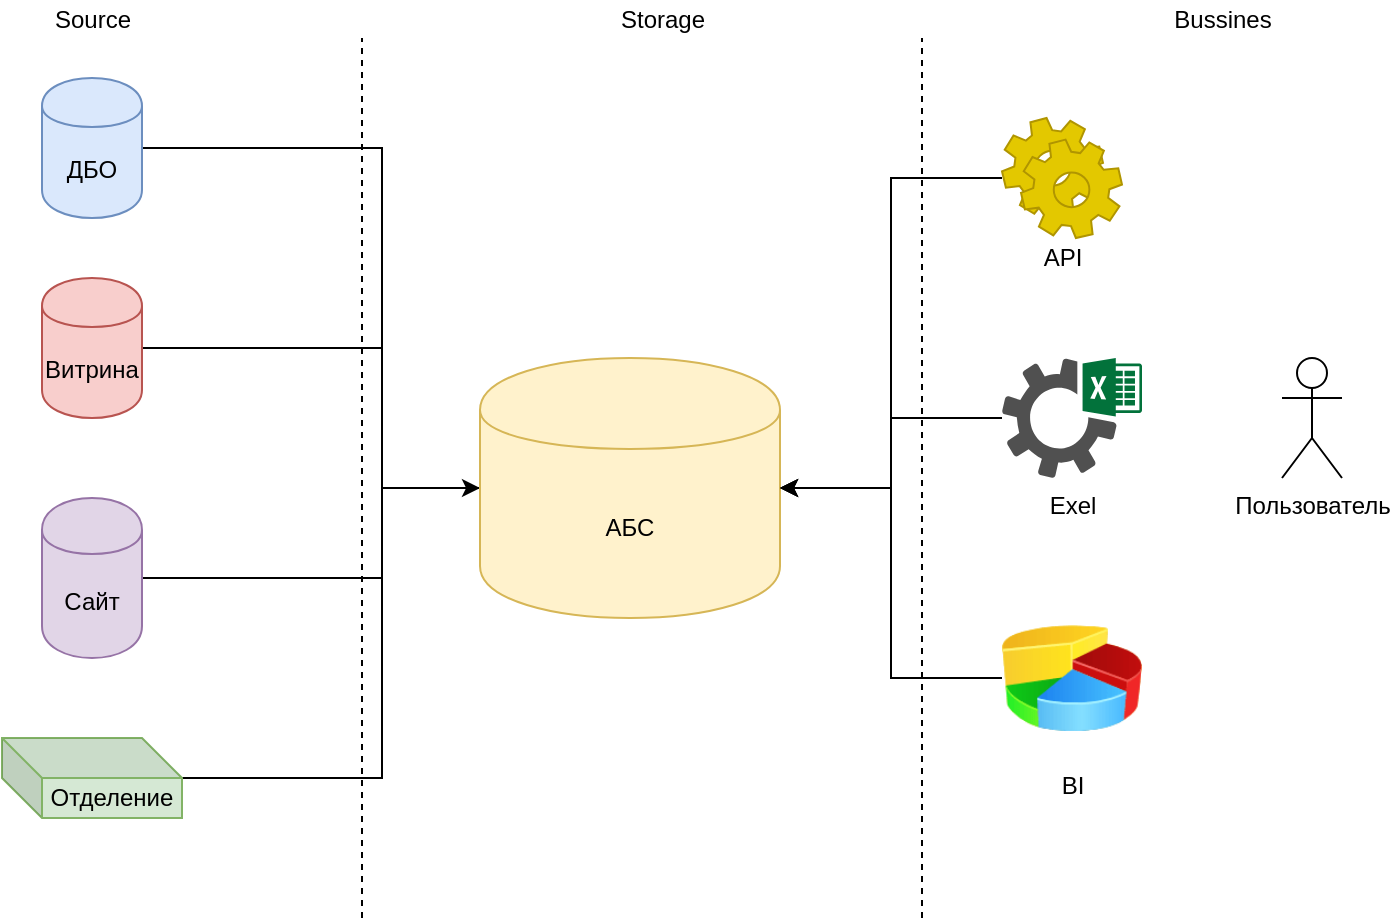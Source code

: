 <mxfile version="13.0.3" type="device"><diagram id="YLdYGY2LppcEFKlZtL5F" name="Page-1"><mxGraphModel dx="786" dy="572" grid="1" gridSize="10" guides="1" tooltips="1" connect="1" arrows="1" fold="1" page="1" pageScale="1" pageWidth="827" pageHeight="1169" math="0" shadow="0"><root><mxCell id="0"/><mxCell id="1" parent="0"/><mxCell id="4oVMl-3zAwQBZWxqjB00-1" value="" style="endArrow=none;dashed=1;html=1;" parent="1" edge="1"><mxGeometry width="50" height="50" relative="1" as="geometry"><mxPoint x="280" y="520" as="sourcePoint"/><mxPoint x="280" y="80" as="targetPoint"/></mxGeometry></mxCell><mxCell id="4oVMl-3zAwQBZWxqjB00-2" value="" style="endArrow=none;dashed=1;html=1;" parent="1" edge="1"><mxGeometry width="50" height="50" relative="1" as="geometry"><mxPoint x="560" y="520" as="sourcePoint"/><mxPoint x="560" y="80" as="targetPoint"/></mxGeometry></mxCell><mxCell id="4oVMl-3zAwQBZWxqjB00-4" value="Storage" style="text;html=1;align=center;verticalAlign=middle;resizable=0;points=[];autosize=1;" parent="1" vertex="1"><mxGeometry x="400" y="61" width="60" height="20" as="geometry"/></mxCell><mxCell id="4oVMl-3zAwQBZWxqjB00-7" value="Bussines" style="text;html=1;align=center;verticalAlign=middle;resizable=0;points=[];autosize=1;" parent="1" vertex="1"><mxGeometry x="680" y="61" width="60" height="20" as="geometry"/></mxCell><mxCell id="4oVMl-3zAwQBZWxqjB00-3" value="Source" style="text;html=1;align=center;verticalAlign=middle;resizable=0;points=[];autosize=1;" parent="1" vertex="1"><mxGeometry x="120" y="61" width="50" height="20" as="geometry"/></mxCell><mxCell id="fSGuhBxoH-2m5e6wU7l3-15" value="" style="edgeStyle=orthogonalEdgeStyle;rounded=0;orthogonalLoop=1;jettySize=auto;html=1;endArrow=none;endFill=0;entryX=0;entryY=0.5;entryDx=0;entryDy=0;" edge="1" parent="1" source="fSGuhBxoH-2m5e6wU7l3-2" target="fSGuhBxoH-2m5e6wU7l3-6"><mxGeometry relative="1" as="geometry"><mxPoint x="250" y="300" as="targetPoint"/><Array as="points"><mxPoint x="290" y="135"/><mxPoint x="290" y="305"/></Array></mxGeometry></mxCell><mxCell id="fSGuhBxoH-2m5e6wU7l3-2" value="ДБО" style="shape=cylinder;whiteSpace=wrap;html=1;boundedLbl=1;backgroundOutline=1;fillColor=#dae8fc;strokeColor=#6c8ebf;" vertex="1" parent="1"><mxGeometry x="120" y="100" width="50" height="70" as="geometry"/></mxCell><mxCell id="fSGuhBxoH-2m5e6wU7l3-17" value="" style="edgeStyle=orthogonalEdgeStyle;rounded=0;orthogonalLoop=1;jettySize=auto;html=1;endArrow=none;endFill=0;entryX=0;entryY=0.5;entryDx=0;entryDy=0;" edge="1" parent="1" source="fSGuhBxoH-2m5e6wU7l3-3" target="fSGuhBxoH-2m5e6wU7l3-6"><mxGeometry relative="1" as="geometry"><mxPoint x="250" y="300" as="targetPoint"/><Array as="points"><mxPoint x="290" y="235"/><mxPoint x="290" y="305"/></Array></mxGeometry></mxCell><mxCell id="fSGuhBxoH-2m5e6wU7l3-3" value="Витрина" style="shape=cylinder;whiteSpace=wrap;html=1;boundedLbl=1;backgroundOutline=1;fillColor=#f8cecc;strokeColor=#b85450;" vertex="1" parent="1"><mxGeometry x="120" y="200" width="50" height="70" as="geometry"/></mxCell><mxCell id="fSGuhBxoH-2m5e6wU7l3-19" value="" style="edgeStyle=orthogonalEdgeStyle;rounded=0;orthogonalLoop=1;jettySize=auto;html=1;endArrow=none;endFill=0;entryX=0;entryY=0.5;entryDx=0;entryDy=0;" edge="1" parent="1" source="fSGuhBxoH-2m5e6wU7l3-4" target="fSGuhBxoH-2m5e6wU7l3-6"><mxGeometry relative="1" as="geometry"><mxPoint x="250" y="300" as="targetPoint"/><Array as="points"><mxPoint x="290" y="350"/><mxPoint x="290" y="305"/></Array></mxGeometry></mxCell><mxCell id="fSGuhBxoH-2m5e6wU7l3-4" value="Сайт" style="shape=cylinder;whiteSpace=wrap;html=1;boundedLbl=1;backgroundOutline=1;fillColor=#e1d5e7;strokeColor=#9673a6;" vertex="1" parent="1"><mxGeometry x="120" y="310" width="50" height="80" as="geometry"/></mxCell><mxCell id="fSGuhBxoH-2m5e6wU7l3-21" value="" style="edgeStyle=orthogonalEdgeStyle;rounded=0;orthogonalLoop=1;jettySize=auto;html=1;endArrow=classic;endFill=1;entryX=0;entryY=0.5;entryDx=0;entryDy=0;" edge="1" parent="1" source="fSGuhBxoH-2m5e6wU7l3-5" target="fSGuhBxoH-2m5e6wU7l3-6"><mxGeometry relative="1" as="geometry"><mxPoint x="250" y="300" as="targetPoint"/><Array as="points"><mxPoint x="290" y="450"/><mxPoint x="290" y="305"/></Array></mxGeometry></mxCell><mxCell id="fSGuhBxoH-2m5e6wU7l3-5" value="Отделение" style="shape=cube;whiteSpace=wrap;html=1;boundedLbl=1;backgroundOutline=1;darkOpacity=0.05;darkOpacity2=0.1;fillColor=#d5e8d4;strokeColor=#82b366;" vertex="1" parent="1"><mxGeometry x="100" y="430" width="90" height="40" as="geometry"/></mxCell><mxCell id="fSGuhBxoH-2m5e6wU7l3-6" value="АБС" style="shape=cylinder;whiteSpace=wrap;html=1;boundedLbl=1;backgroundOutline=1;fillColor=#fff2cc;strokeColor=#d6b656;" vertex="1" parent="1"><mxGeometry x="339" y="240" width="150" height="130" as="geometry"/></mxCell><mxCell id="fSGuhBxoH-2m5e6wU7l3-7" value="Пользователь&lt;br&gt;" style="shape=umlActor;verticalLabelPosition=bottom;labelBackgroundColor=#ffffff;verticalAlign=top;html=1;outlineConnect=0;" vertex="1" parent="1"><mxGeometry x="740" y="240" width="30" height="60" as="geometry"/></mxCell><mxCell id="fSGuhBxoH-2m5e6wU7l3-28" value="" style="edgeStyle=orthogonalEdgeStyle;rounded=0;orthogonalLoop=1;jettySize=auto;html=1;endArrow=classic;endFill=1;entryX=1;entryY=0.5;entryDx=0;entryDy=0;" edge="1" parent="1" source="fSGuhBxoH-2m5e6wU7l3-8" target="fSGuhBxoH-2m5e6wU7l3-6"><mxGeometry relative="1" as="geometry"><mxPoint x="520" y="145" as="targetPoint"/></mxGeometry></mxCell><mxCell id="fSGuhBxoH-2m5e6wU7l3-8" value="" style="shape=mxgraph.bpmn.service_task;html=1;outlineConnect=0;align=center;labelPosition=center;verticalLabelPosition=top;verticalAlign=bottom;fillColor=#e3c800;strokeColor=#B09500;fontColor=#ffffff;" vertex="1" parent="1"><mxGeometry x="600" y="120" width="60" height="60" as="geometry"/></mxCell><mxCell id="fSGuhBxoH-2m5e6wU7l3-11" value="API" style="text;html=1;align=center;verticalAlign=middle;resizable=0;points=[];autosize=1;" vertex="1" parent="1"><mxGeometry x="615.004" y="180.002" width="30" height="20" as="geometry"/></mxCell><mxCell id="fSGuhBxoH-2m5e6wU7l3-32" value="" style="edgeStyle=orthogonalEdgeStyle;rounded=0;orthogonalLoop=1;jettySize=auto;html=1;endArrow=classic;endFill=1;entryX=1;entryY=0.5;entryDx=0;entryDy=0;" edge="1" parent="1" source="fSGuhBxoH-2m5e6wU7l3-12" target="fSGuhBxoH-2m5e6wU7l3-6"><mxGeometry relative="1" as="geometry"><mxPoint x="520" y="400" as="targetPoint"/></mxGeometry></mxCell><mxCell id="fSGuhBxoH-2m5e6wU7l3-12" value="BI" style="image;html=1;labelBackgroundColor=#ffffff;image=img/lib/clip_art/finance/Pie_Chart_128x128.png;align=center;" vertex="1" parent="1"><mxGeometry x="600" y="360" width="70" height="80" as="geometry"/></mxCell><mxCell id="fSGuhBxoH-2m5e6wU7l3-30" value="" style="edgeStyle=orthogonalEdgeStyle;rounded=0;orthogonalLoop=1;jettySize=auto;html=1;endArrow=classic;endFill=1;entryX=1;entryY=0.5;entryDx=0;entryDy=0;" edge="1" parent="1" source="fSGuhBxoH-2m5e6wU7l3-13" target="fSGuhBxoH-2m5e6wU7l3-6"><mxGeometry relative="1" as="geometry"><mxPoint x="520" y="264.5" as="targetPoint"/></mxGeometry></mxCell><mxCell id="fSGuhBxoH-2m5e6wU7l3-13" value="Exel" style="pointerEvents=1;shadow=0;dashed=0;html=1;strokeColor=none;fillColor=#505050;labelPosition=center;verticalLabelPosition=bottom;verticalAlign=top;outlineConnect=0;align=center;shape=mxgraph.office.services.excel_services;" vertex="1" parent="1"><mxGeometry x="600" y="240" width="70" height="60" as="geometry"/></mxCell></root></mxGraphModel></diagram></mxfile>